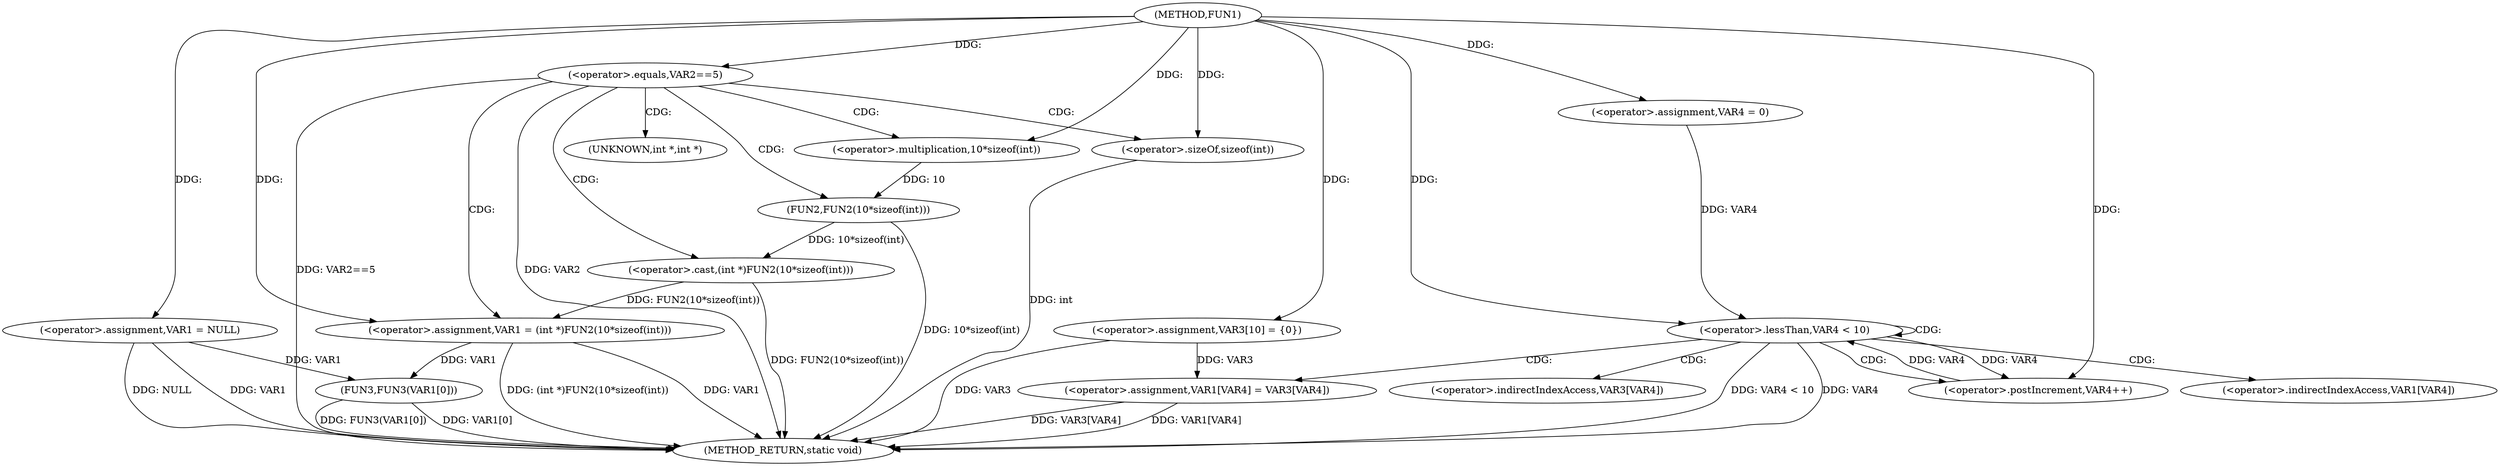 digraph FUN1 {  
"1000100" [label = "(METHOD,FUN1)" ]
"1000146" [label = "(METHOD_RETURN,static void)" ]
"1000103" [label = "(<operator>.assignment,VAR1 = NULL)" ]
"1000107" [label = "(<operator>.equals,VAR2==5)" ]
"1000111" [label = "(<operator>.assignment,VAR1 = (int *)FUN2(10*sizeof(int)))" ]
"1000113" [label = "(<operator>.cast,(int *)FUN2(10*sizeof(int)))" ]
"1000115" [label = "(FUN2,FUN2(10*sizeof(int)))" ]
"1000116" [label = "(<operator>.multiplication,10*sizeof(int))" ]
"1000118" [label = "(<operator>.sizeOf,sizeof(int))" ]
"1000122" [label = "(<operator>.assignment,VAR3[10] = {0})" ]
"1000126" [label = "(<operator>.assignment,VAR4 = 0)" ]
"1000129" [label = "(<operator>.lessThan,VAR4 < 10)" ]
"1000132" [label = "(<operator>.postIncrement,VAR4++)" ]
"1000135" [label = "(<operator>.assignment,VAR1[VAR4] = VAR3[VAR4])" ]
"1000142" [label = "(FUN3,FUN3(VAR1[0]))" ]
"1000114" [label = "(UNKNOWN,int *,int *)" ]
"1000136" [label = "(<operator>.indirectIndexAccess,VAR1[VAR4])" ]
"1000139" [label = "(<operator>.indirectIndexAccess,VAR3[VAR4])" ]
  "1000142" -> "1000146"  [ label = "DDG: FUN3(VAR1[0])"] 
  "1000107" -> "1000146"  [ label = "DDG: VAR2"] 
  "1000107" -> "1000146"  [ label = "DDG: VAR2==5"] 
  "1000103" -> "1000146"  [ label = "DDG: VAR1"] 
  "1000103" -> "1000146"  [ label = "DDG: NULL"] 
  "1000113" -> "1000146"  [ label = "DDG: FUN2(10*sizeof(int))"] 
  "1000111" -> "1000146"  [ label = "DDG: VAR1"] 
  "1000118" -> "1000146"  [ label = "DDG: int"] 
  "1000129" -> "1000146"  [ label = "DDG: VAR4"] 
  "1000122" -> "1000146"  [ label = "DDG: VAR3"] 
  "1000135" -> "1000146"  [ label = "DDG: VAR3[VAR4]"] 
  "1000129" -> "1000146"  [ label = "DDG: VAR4 < 10"] 
  "1000111" -> "1000146"  [ label = "DDG: (int *)FUN2(10*sizeof(int))"] 
  "1000142" -> "1000146"  [ label = "DDG: VAR1[0]"] 
  "1000135" -> "1000146"  [ label = "DDG: VAR1[VAR4]"] 
  "1000115" -> "1000146"  [ label = "DDG: 10*sizeof(int)"] 
  "1000100" -> "1000103"  [ label = "DDG: "] 
  "1000100" -> "1000107"  [ label = "DDG: "] 
  "1000113" -> "1000111"  [ label = "DDG: FUN2(10*sizeof(int))"] 
  "1000100" -> "1000111"  [ label = "DDG: "] 
  "1000115" -> "1000113"  [ label = "DDG: 10*sizeof(int)"] 
  "1000116" -> "1000115"  [ label = "DDG: 10"] 
  "1000100" -> "1000116"  [ label = "DDG: "] 
  "1000100" -> "1000118"  [ label = "DDG: "] 
  "1000100" -> "1000122"  [ label = "DDG: "] 
  "1000100" -> "1000126"  [ label = "DDG: "] 
  "1000126" -> "1000129"  [ label = "DDG: VAR4"] 
  "1000132" -> "1000129"  [ label = "DDG: VAR4"] 
  "1000100" -> "1000129"  [ label = "DDG: "] 
  "1000129" -> "1000132"  [ label = "DDG: VAR4"] 
  "1000100" -> "1000132"  [ label = "DDG: "] 
  "1000122" -> "1000135"  [ label = "DDG: VAR3"] 
  "1000103" -> "1000142"  [ label = "DDG: VAR1"] 
  "1000111" -> "1000142"  [ label = "DDG: VAR1"] 
  "1000107" -> "1000116"  [ label = "CDG: "] 
  "1000107" -> "1000114"  [ label = "CDG: "] 
  "1000107" -> "1000115"  [ label = "CDG: "] 
  "1000107" -> "1000113"  [ label = "CDG: "] 
  "1000107" -> "1000118"  [ label = "CDG: "] 
  "1000107" -> "1000111"  [ label = "CDG: "] 
  "1000129" -> "1000132"  [ label = "CDG: "] 
  "1000129" -> "1000129"  [ label = "CDG: "] 
  "1000129" -> "1000139"  [ label = "CDG: "] 
  "1000129" -> "1000135"  [ label = "CDG: "] 
  "1000129" -> "1000136"  [ label = "CDG: "] 
}
